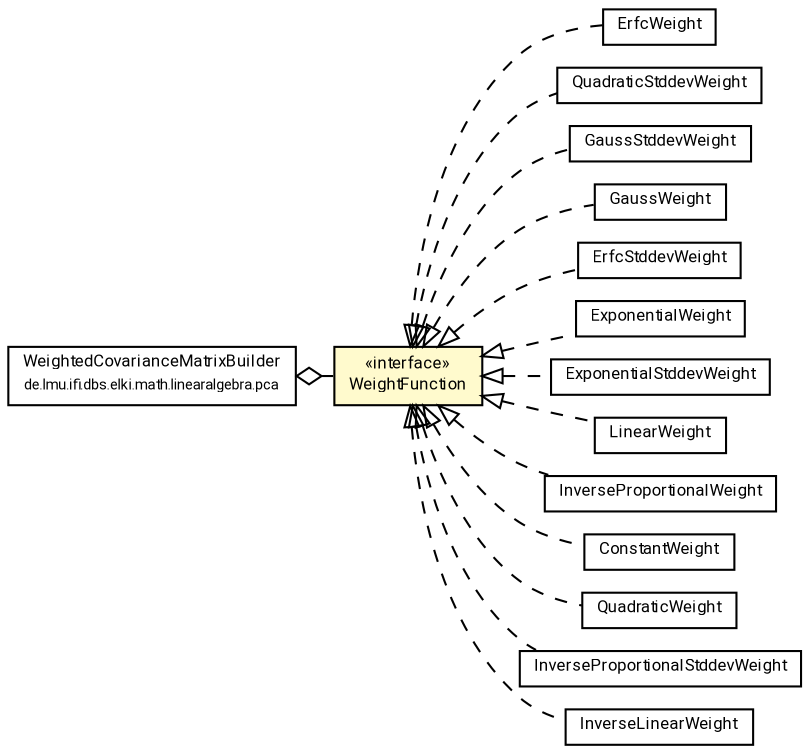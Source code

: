#!/usr/local/bin/dot
#
# Class diagram 
# Generated by UMLGraph version R5_7_2-60-g0e99a6 (http://www.spinellis.gr/umlgraph/)
#

digraph G {
	graph [fontnames="svg"]
	edge [fontname="Roboto",fontsize=7,labelfontname="Roboto",labelfontsize=7,color="black"];
	node [fontname="Roboto",fontcolor="black",fontsize=8,shape=plaintext,margin=0,width=0,height=0];
	nodesep=0.15;
	ranksep=0.25;
	rankdir=LR;
	// de.lmu.ifi.dbs.elki.math.linearalgebra.pca.WeightedCovarianceMatrixBuilder
	c10816753 [label=<<table title="de.lmu.ifi.dbs.elki.math.linearalgebra.pca.WeightedCovarianceMatrixBuilder" border="0" cellborder="1" cellspacing="0" cellpadding="2" href="../WeightedCovarianceMatrixBuilder.html" target="_parent">
		<tr><td><table border="0" cellspacing="0" cellpadding="1">
		<tr><td align="center" balign="center"> <font face="Roboto">WeightedCovarianceMatrixBuilder</font> </td></tr>
		<tr><td align="center" balign="center"> <font face="Roboto" point-size="7.0">de.lmu.ifi.dbs.elki.math.linearalgebra.pca</font> </td></tr>
		</table></td></tr>
		</table>>, URL="../WeightedCovarianceMatrixBuilder.html"];
	// de.lmu.ifi.dbs.elki.math.linearalgebra.pca.weightfunctions.ErfcWeight
	c10817552 [label=<<table title="de.lmu.ifi.dbs.elki.math.linearalgebra.pca.weightfunctions.ErfcWeight" border="0" cellborder="1" cellspacing="0" cellpadding="2" href="ErfcWeight.html" target="_parent">
		<tr><td><table border="0" cellspacing="0" cellpadding="1">
		<tr><td align="center" balign="center"> <font face="Roboto">ErfcWeight</font> </td></tr>
		</table></td></tr>
		</table>>, URL="ErfcWeight.html"];
	// de.lmu.ifi.dbs.elki.math.linearalgebra.pca.weightfunctions.QuadraticStddevWeight
	c10817553 [label=<<table title="de.lmu.ifi.dbs.elki.math.linearalgebra.pca.weightfunctions.QuadraticStddevWeight" border="0" cellborder="1" cellspacing="0" cellpadding="2" href="QuadraticStddevWeight.html" target="_parent">
		<tr><td><table border="0" cellspacing="0" cellpadding="1">
		<tr><td align="center" balign="center"> <font face="Roboto">QuadraticStddevWeight</font> </td></tr>
		</table></td></tr>
		</table>>, URL="QuadraticStddevWeight.html"];
	// de.lmu.ifi.dbs.elki.math.linearalgebra.pca.weightfunctions.GaussStddevWeight
	c10817554 [label=<<table title="de.lmu.ifi.dbs.elki.math.linearalgebra.pca.weightfunctions.GaussStddevWeight" border="0" cellborder="1" cellspacing="0" cellpadding="2" href="GaussStddevWeight.html" target="_parent">
		<tr><td><table border="0" cellspacing="0" cellpadding="1">
		<tr><td align="center" balign="center"> <font face="Roboto">GaussStddevWeight</font> </td></tr>
		</table></td></tr>
		</table>>, URL="GaussStddevWeight.html"];
	// de.lmu.ifi.dbs.elki.math.linearalgebra.pca.weightfunctions.GaussWeight
	c10817555 [label=<<table title="de.lmu.ifi.dbs.elki.math.linearalgebra.pca.weightfunctions.GaussWeight" border="0" cellborder="1" cellspacing="0" cellpadding="2" href="GaussWeight.html" target="_parent">
		<tr><td><table border="0" cellspacing="0" cellpadding="1">
		<tr><td align="center" balign="center"> <font face="Roboto">GaussWeight</font> </td></tr>
		</table></td></tr>
		</table>>, URL="GaussWeight.html"];
	// de.lmu.ifi.dbs.elki.math.linearalgebra.pca.weightfunctions.ErfcStddevWeight
	c10817556 [label=<<table title="de.lmu.ifi.dbs.elki.math.linearalgebra.pca.weightfunctions.ErfcStddevWeight" border="0" cellborder="1" cellspacing="0" cellpadding="2" href="ErfcStddevWeight.html" target="_parent">
		<tr><td><table border="0" cellspacing="0" cellpadding="1">
		<tr><td align="center" balign="center"> <font face="Roboto">ErfcStddevWeight</font> </td></tr>
		</table></td></tr>
		</table>>, URL="ErfcStddevWeight.html"];
	// de.lmu.ifi.dbs.elki.math.linearalgebra.pca.weightfunctions.ExponentialWeight
	c10817557 [label=<<table title="de.lmu.ifi.dbs.elki.math.linearalgebra.pca.weightfunctions.ExponentialWeight" border="0" cellborder="1" cellspacing="0" cellpadding="2" href="ExponentialWeight.html" target="_parent">
		<tr><td><table border="0" cellspacing="0" cellpadding="1">
		<tr><td align="center" balign="center"> <font face="Roboto">ExponentialWeight</font> </td></tr>
		</table></td></tr>
		</table>>, URL="ExponentialWeight.html"];
	// de.lmu.ifi.dbs.elki.math.linearalgebra.pca.weightfunctions.ExponentialStddevWeight
	c10817558 [label=<<table title="de.lmu.ifi.dbs.elki.math.linearalgebra.pca.weightfunctions.ExponentialStddevWeight" border="0" cellborder="1" cellspacing="0" cellpadding="2" href="ExponentialStddevWeight.html" target="_parent">
		<tr><td><table border="0" cellspacing="0" cellpadding="1">
		<tr><td align="center" balign="center"> <font face="Roboto">ExponentialStddevWeight</font> </td></tr>
		</table></td></tr>
		</table>>, URL="ExponentialStddevWeight.html"];
	// de.lmu.ifi.dbs.elki.math.linearalgebra.pca.weightfunctions.WeightFunction
	c10817559 [label=<<table title="de.lmu.ifi.dbs.elki.math.linearalgebra.pca.weightfunctions.WeightFunction" border="0" cellborder="1" cellspacing="0" cellpadding="2" bgcolor="lemonChiffon" href="WeightFunction.html" target="_parent">
		<tr><td><table border="0" cellspacing="0" cellpadding="1">
		<tr><td align="center" balign="center"> &#171;interface&#187; </td></tr>
		<tr><td align="center" balign="center"> <font face="Roboto">WeightFunction</font> </td></tr>
		</table></td></tr>
		</table>>, URL="WeightFunction.html"];
	// de.lmu.ifi.dbs.elki.math.linearalgebra.pca.weightfunctions.LinearWeight
	c10817560 [label=<<table title="de.lmu.ifi.dbs.elki.math.linearalgebra.pca.weightfunctions.LinearWeight" border="0" cellborder="1" cellspacing="0" cellpadding="2" href="LinearWeight.html" target="_parent">
		<tr><td><table border="0" cellspacing="0" cellpadding="1">
		<tr><td align="center" balign="center"> <font face="Roboto">LinearWeight</font> </td></tr>
		</table></td></tr>
		</table>>, URL="LinearWeight.html"];
	// de.lmu.ifi.dbs.elki.math.linearalgebra.pca.weightfunctions.InverseProportionalWeight
	c10817561 [label=<<table title="de.lmu.ifi.dbs.elki.math.linearalgebra.pca.weightfunctions.InverseProportionalWeight" border="0" cellborder="1" cellspacing="0" cellpadding="2" href="InverseProportionalWeight.html" target="_parent">
		<tr><td><table border="0" cellspacing="0" cellpadding="1">
		<tr><td align="center" balign="center"> <font face="Roboto">InverseProportionalWeight</font> </td></tr>
		</table></td></tr>
		</table>>, URL="InverseProportionalWeight.html"];
	// de.lmu.ifi.dbs.elki.math.linearalgebra.pca.weightfunctions.ConstantWeight
	c10817562 [label=<<table title="de.lmu.ifi.dbs.elki.math.linearalgebra.pca.weightfunctions.ConstantWeight" border="0" cellborder="1" cellspacing="0" cellpadding="2" href="ConstantWeight.html" target="_parent">
		<tr><td><table border="0" cellspacing="0" cellpadding="1">
		<tr><td align="center" balign="center"> <font face="Roboto">ConstantWeight</font> </td></tr>
		</table></td></tr>
		</table>>, URL="ConstantWeight.html"];
	// de.lmu.ifi.dbs.elki.math.linearalgebra.pca.weightfunctions.QuadraticWeight
	c10817563 [label=<<table title="de.lmu.ifi.dbs.elki.math.linearalgebra.pca.weightfunctions.QuadraticWeight" border="0" cellborder="1" cellspacing="0" cellpadding="2" href="QuadraticWeight.html" target="_parent">
		<tr><td><table border="0" cellspacing="0" cellpadding="1">
		<tr><td align="center" balign="center"> <font face="Roboto">QuadraticWeight</font> </td></tr>
		</table></td></tr>
		</table>>, URL="QuadraticWeight.html"];
	// de.lmu.ifi.dbs.elki.math.linearalgebra.pca.weightfunctions.InverseProportionalStddevWeight
	c10817564 [label=<<table title="de.lmu.ifi.dbs.elki.math.linearalgebra.pca.weightfunctions.InverseProportionalStddevWeight" border="0" cellborder="1" cellspacing="0" cellpadding="2" href="InverseProportionalStddevWeight.html" target="_parent">
		<tr><td><table border="0" cellspacing="0" cellpadding="1">
		<tr><td align="center" balign="center"> <font face="Roboto">InverseProportionalStddevWeight</font> </td></tr>
		</table></td></tr>
		</table>>, URL="InverseProportionalStddevWeight.html"];
	// de.lmu.ifi.dbs.elki.math.linearalgebra.pca.weightfunctions.InverseLinearWeight
	c10817565 [label=<<table title="de.lmu.ifi.dbs.elki.math.linearalgebra.pca.weightfunctions.InverseLinearWeight" border="0" cellborder="1" cellspacing="0" cellpadding="2" href="InverseLinearWeight.html" target="_parent">
		<tr><td><table border="0" cellspacing="0" cellpadding="1">
		<tr><td align="center" balign="center"> <font face="Roboto">InverseLinearWeight</font> </td></tr>
		</table></td></tr>
		</table>>, URL="InverseLinearWeight.html"];
	// de.lmu.ifi.dbs.elki.math.linearalgebra.pca.WeightedCovarianceMatrixBuilder has de.lmu.ifi.dbs.elki.math.linearalgebra.pca.weightfunctions.WeightFunction
	c10816753 -> c10817559 [arrowhead=none,arrowtail=ediamond,dir=back,weight=4];
	// de.lmu.ifi.dbs.elki.math.linearalgebra.pca.weightfunctions.ErfcWeight implements de.lmu.ifi.dbs.elki.math.linearalgebra.pca.weightfunctions.WeightFunction
	c10817559 -> c10817552 [arrowtail=empty,style=dashed,dir=back,weight=9];
	// de.lmu.ifi.dbs.elki.math.linearalgebra.pca.weightfunctions.QuadraticStddevWeight implements de.lmu.ifi.dbs.elki.math.linearalgebra.pca.weightfunctions.WeightFunction
	c10817559 -> c10817553 [arrowtail=empty,style=dashed,dir=back,weight=9];
	// de.lmu.ifi.dbs.elki.math.linearalgebra.pca.weightfunctions.GaussStddevWeight implements de.lmu.ifi.dbs.elki.math.linearalgebra.pca.weightfunctions.WeightFunction
	c10817559 -> c10817554 [arrowtail=empty,style=dashed,dir=back,weight=9];
	// de.lmu.ifi.dbs.elki.math.linearalgebra.pca.weightfunctions.GaussWeight implements de.lmu.ifi.dbs.elki.math.linearalgebra.pca.weightfunctions.WeightFunction
	c10817559 -> c10817555 [arrowtail=empty,style=dashed,dir=back,weight=9];
	// de.lmu.ifi.dbs.elki.math.linearalgebra.pca.weightfunctions.ErfcStddevWeight implements de.lmu.ifi.dbs.elki.math.linearalgebra.pca.weightfunctions.WeightFunction
	c10817559 -> c10817556 [arrowtail=empty,style=dashed,dir=back,weight=9];
	// de.lmu.ifi.dbs.elki.math.linearalgebra.pca.weightfunctions.ExponentialWeight implements de.lmu.ifi.dbs.elki.math.linearalgebra.pca.weightfunctions.WeightFunction
	c10817559 -> c10817557 [arrowtail=empty,style=dashed,dir=back,weight=9];
	// de.lmu.ifi.dbs.elki.math.linearalgebra.pca.weightfunctions.ExponentialStddevWeight implements de.lmu.ifi.dbs.elki.math.linearalgebra.pca.weightfunctions.WeightFunction
	c10817559 -> c10817558 [arrowtail=empty,style=dashed,dir=back,weight=9];
	// de.lmu.ifi.dbs.elki.math.linearalgebra.pca.weightfunctions.LinearWeight implements de.lmu.ifi.dbs.elki.math.linearalgebra.pca.weightfunctions.WeightFunction
	c10817559 -> c10817560 [arrowtail=empty,style=dashed,dir=back,weight=9];
	// de.lmu.ifi.dbs.elki.math.linearalgebra.pca.weightfunctions.InverseProportionalWeight implements de.lmu.ifi.dbs.elki.math.linearalgebra.pca.weightfunctions.WeightFunction
	c10817559 -> c10817561 [arrowtail=empty,style=dashed,dir=back,weight=9];
	// de.lmu.ifi.dbs.elki.math.linearalgebra.pca.weightfunctions.ConstantWeight implements de.lmu.ifi.dbs.elki.math.linearalgebra.pca.weightfunctions.WeightFunction
	c10817559 -> c10817562 [arrowtail=empty,style=dashed,dir=back,weight=9];
	// de.lmu.ifi.dbs.elki.math.linearalgebra.pca.weightfunctions.QuadraticWeight implements de.lmu.ifi.dbs.elki.math.linearalgebra.pca.weightfunctions.WeightFunction
	c10817559 -> c10817563 [arrowtail=empty,style=dashed,dir=back,weight=9];
	// de.lmu.ifi.dbs.elki.math.linearalgebra.pca.weightfunctions.InverseProportionalStddevWeight implements de.lmu.ifi.dbs.elki.math.linearalgebra.pca.weightfunctions.WeightFunction
	c10817559 -> c10817564 [arrowtail=empty,style=dashed,dir=back,weight=9];
	// de.lmu.ifi.dbs.elki.math.linearalgebra.pca.weightfunctions.InverseLinearWeight implements de.lmu.ifi.dbs.elki.math.linearalgebra.pca.weightfunctions.WeightFunction
	c10817559 -> c10817565 [arrowtail=empty,style=dashed,dir=back,weight=9];
}

